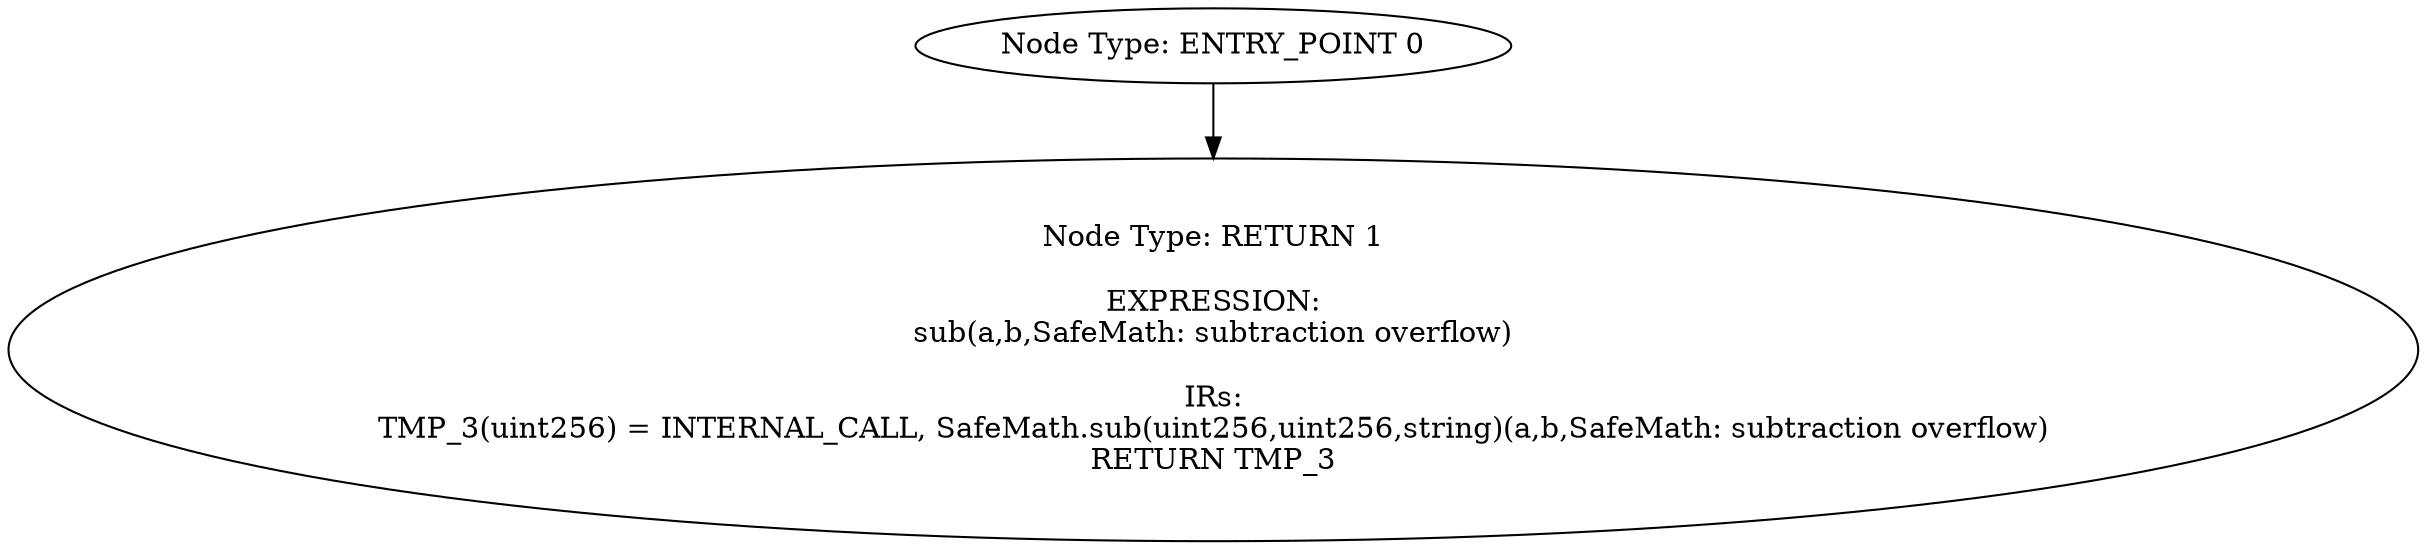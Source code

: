 digraph{
0[label="Node Type: ENTRY_POINT 0
"];
0->1;
1[label="Node Type: RETURN 1

EXPRESSION:
sub(a,b,SafeMath: subtraction overflow)

IRs:
TMP_3(uint256) = INTERNAL_CALL, SafeMath.sub(uint256,uint256,string)(a,b,SafeMath: subtraction overflow)
RETURN TMP_3"];
}
